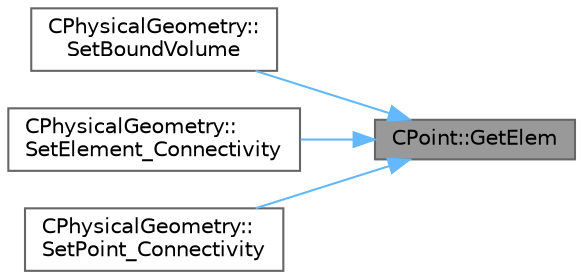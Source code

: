 digraph "CPoint::GetElem"
{
 // LATEX_PDF_SIZE
  bgcolor="transparent";
  edge [fontname=Helvetica,fontsize=10,labelfontname=Helvetica,labelfontsize=10];
  node [fontname=Helvetica,fontsize=10,shape=box,height=0.2,width=0.4];
  rankdir="RL";
  Node1 [id="Node000001",label="CPoint::GetElem",height=0.2,width=0.4,color="gray40", fillcolor="grey60", style="filled", fontcolor="black",tooltip="Get all the elements that compose the control volume."];
  Node1 -> Node2 [id="edge1_Node000001_Node000002",dir="back",color="steelblue1",style="solid",tooltip=" "];
  Node2 [id="Node000002",label="CPhysicalGeometry::\lSetBoundVolume",height=0.2,width=0.4,color="grey40", fillcolor="white", style="filled",URL="$classCPhysicalGeometry.html#af4476da662ee1160781bb00d9b0f50c8",tooltip="Set the volume element associated to each boundary element."];
  Node1 -> Node3 [id="edge2_Node000001_Node000003",dir="back",color="steelblue1",style="solid",tooltip=" "];
  Node3 [id="Node000003",label="CPhysicalGeometry::\lSetElement_Connectivity",height=0.2,width=0.4,color="grey40", fillcolor="white", style="filled",URL="$classCPhysicalGeometry.html#a61a681297c7b37d94f6a6b6d0d6d2745",tooltip="Set elements which surround an element."];
  Node1 -> Node4 [id="edge3_Node000001_Node000004",dir="back",color="steelblue1",style="solid",tooltip=" "];
  Node4 [id="Node000004",label="CPhysicalGeometry::\lSetPoint_Connectivity",height=0.2,width=0.4,color="grey40", fillcolor="white", style="filled",URL="$classCPhysicalGeometry.html#ab0568a0b65f24202290007ca97e5e050",tooltip="Set points which surround a point."];
}
